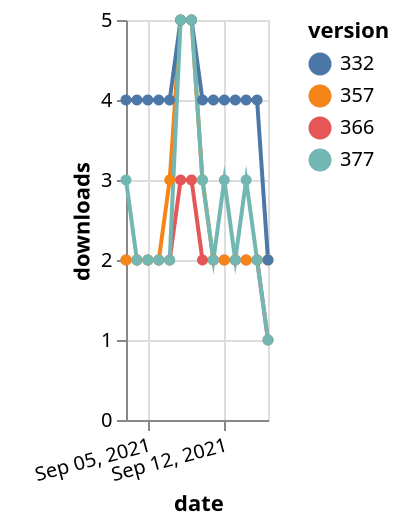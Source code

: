 {"$schema": "https://vega.github.io/schema/vega-lite/v5.json", "description": "A simple bar chart with embedded data.", "data": {"values": [{"date": "2021-09-03", "total": 2330, "delta": 2, "version": "366"}, {"date": "2021-09-04", "total": 2332, "delta": 2, "version": "366"}, {"date": "2021-09-05", "total": 2334, "delta": 2, "version": "366"}, {"date": "2021-09-06", "total": 2336, "delta": 2, "version": "366"}, {"date": "2021-09-07", "total": 2338, "delta": 2, "version": "366"}, {"date": "2021-09-08", "total": 2341, "delta": 3, "version": "366"}, {"date": "2021-09-09", "total": 2344, "delta": 3, "version": "366"}, {"date": "2021-09-10", "total": 2346, "delta": 2, "version": "366"}, {"date": "2021-09-11", "total": 2348, "delta": 2, "version": "366"}, {"date": "2021-09-12", "total": 2350, "delta": 2, "version": "366"}, {"date": "2021-09-13", "total": 2352, "delta": 2, "version": "366"}, {"date": "2021-09-14", "total": 2354, "delta": 2, "version": "366"}, {"date": "2021-09-15", "total": 2356, "delta": 2, "version": "366"}, {"date": "2021-09-16", "total": 2357, "delta": 1, "version": "366"}, {"date": "2021-09-03", "total": 2888, "delta": 2, "version": "357"}, {"date": "2021-09-04", "total": 2890, "delta": 2, "version": "357"}, {"date": "2021-09-05", "total": 2892, "delta": 2, "version": "357"}, {"date": "2021-09-06", "total": 2894, "delta": 2, "version": "357"}, {"date": "2021-09-07", "total": 2897, "delta": 3, "version": "357"}, {"date": "2021-09-08", "total": 2902, "delta": 5, "version": "357"}, {"date": "2021-09-09", "total": 2907, "delta": 5, "version": "357"}, {"date": "2021-09-10", "total": 2910, "delta": 3, "version": "357"}, {"date": "2021-09-11", "total": 2912, "delta": 2, "version": "357"}, {"date": "2021-09-12", "total": 2914, "delta": 2, "version": "357"}, {"date": "2021-09-13", "total": 2916, "delta": 2, "version": "357"}, {"date": "2021-09-14", "total": 2918, "delta": 2, "version": "357"}, {"date": "2021-09-15", "total": 2920, "delta": 2, "version": "357"}, {"date": "2021-09-16", "total": 2922, "delta": 2, "version": "357"}, {"date": "2021-09-03", "total": 5017, "delta": 4, "version": "332"}, {"date": "2021-09-04", "total": 5021, "delta": 4, "version": "332"}, {"date": "2021-09-05", "total": 5025, "delta": 4, "version": "332"}, {"date": "2021-09-06", "total": 5029, "delta": 4, "version": "332"}, {"date": "2021-09-07", "total": 5033, "delta": 4, "version": "332"}, {"date": "2021-09-08", "total": 5038, "delta": 5, "version": "332"}, {"date": "2021-09-09", "total": 5043, "delta": 5, "version": "332"}, {"date": "2021-09-10", "total": 5047, "delta": 4, "version": "332"}, {"date": "2021-09-11", "total": 5051, "delta": 4, "version": "332"}, {"date": "2021-09-12", "total": 5055, "delta": 4, "version": "332"}, {"date": "2021-09-13", "total": 5059, "delta": 4, "version": "332"}, {"date": "2021-09-14", "total": 5063, "delta": 4, "version": "332"}, {"date": "2021-09-15", "total": 5067, "delta": 4, "version": "332"}, {"date": "2021-09-16", "total": 5069, "delta": 2, "version": "332"}, {"date": "2021-09-03", "total": 2114, "delta": 3, "version": "377"}, {"date": "2021-09-04", "total": 2116, "delta": 2, "version": "377"}, {"date": "2021-09-05", "total": 2118, "delta": 2, "version": "377"}, {"date": "2021-09-06", "total": 2120, "delta": 2, "version": "377"}, {"date": "2021-09-07", "total": 2122, "delta": 2, "version": "377"}, {"date": "2021-09-08", "total": 2127, "delta": 5, "version": "377"}, {"date": "2021-09-09", "total": 2132, "delta": 5, "version": "377"}, {"date": "2021-09-10", "total": 2135, "delta": 3, "version": "377"}, {"date": "2021-09-11", "total": 2137, "delta": 2, "version": "377"}, {"date": "2021-09-12", "total": 2140, "delta": 3, "version": "377"}, {"date": "2021-09-13", "total": 2142, "delta": 2, "version": "377"}, {"date": "2021-09-14", "total": 2145, "delta": 3, "version": "377"}, {"date": "2021-09-15", "total": 2147, "delta": 2, "version": "377"}, {"date": "2021-09-16", "total": 2148, "delta": 1, "version": "377"}]}, "width": "container", "mark": {"type": "line", "point": {"filled": true}}, "encoding": {"x": {"field": "date", "type": "temporal", "timeUnit": "yearmonthdate", "title": "date", "axis": {"labelAngle": -15}}, "y": {"field": "delta", "type": "quantitative", "title": "downloads"}, "color": {"field": "version", "type": "nominal"}, "tooltip": {"field": "delta"}}}